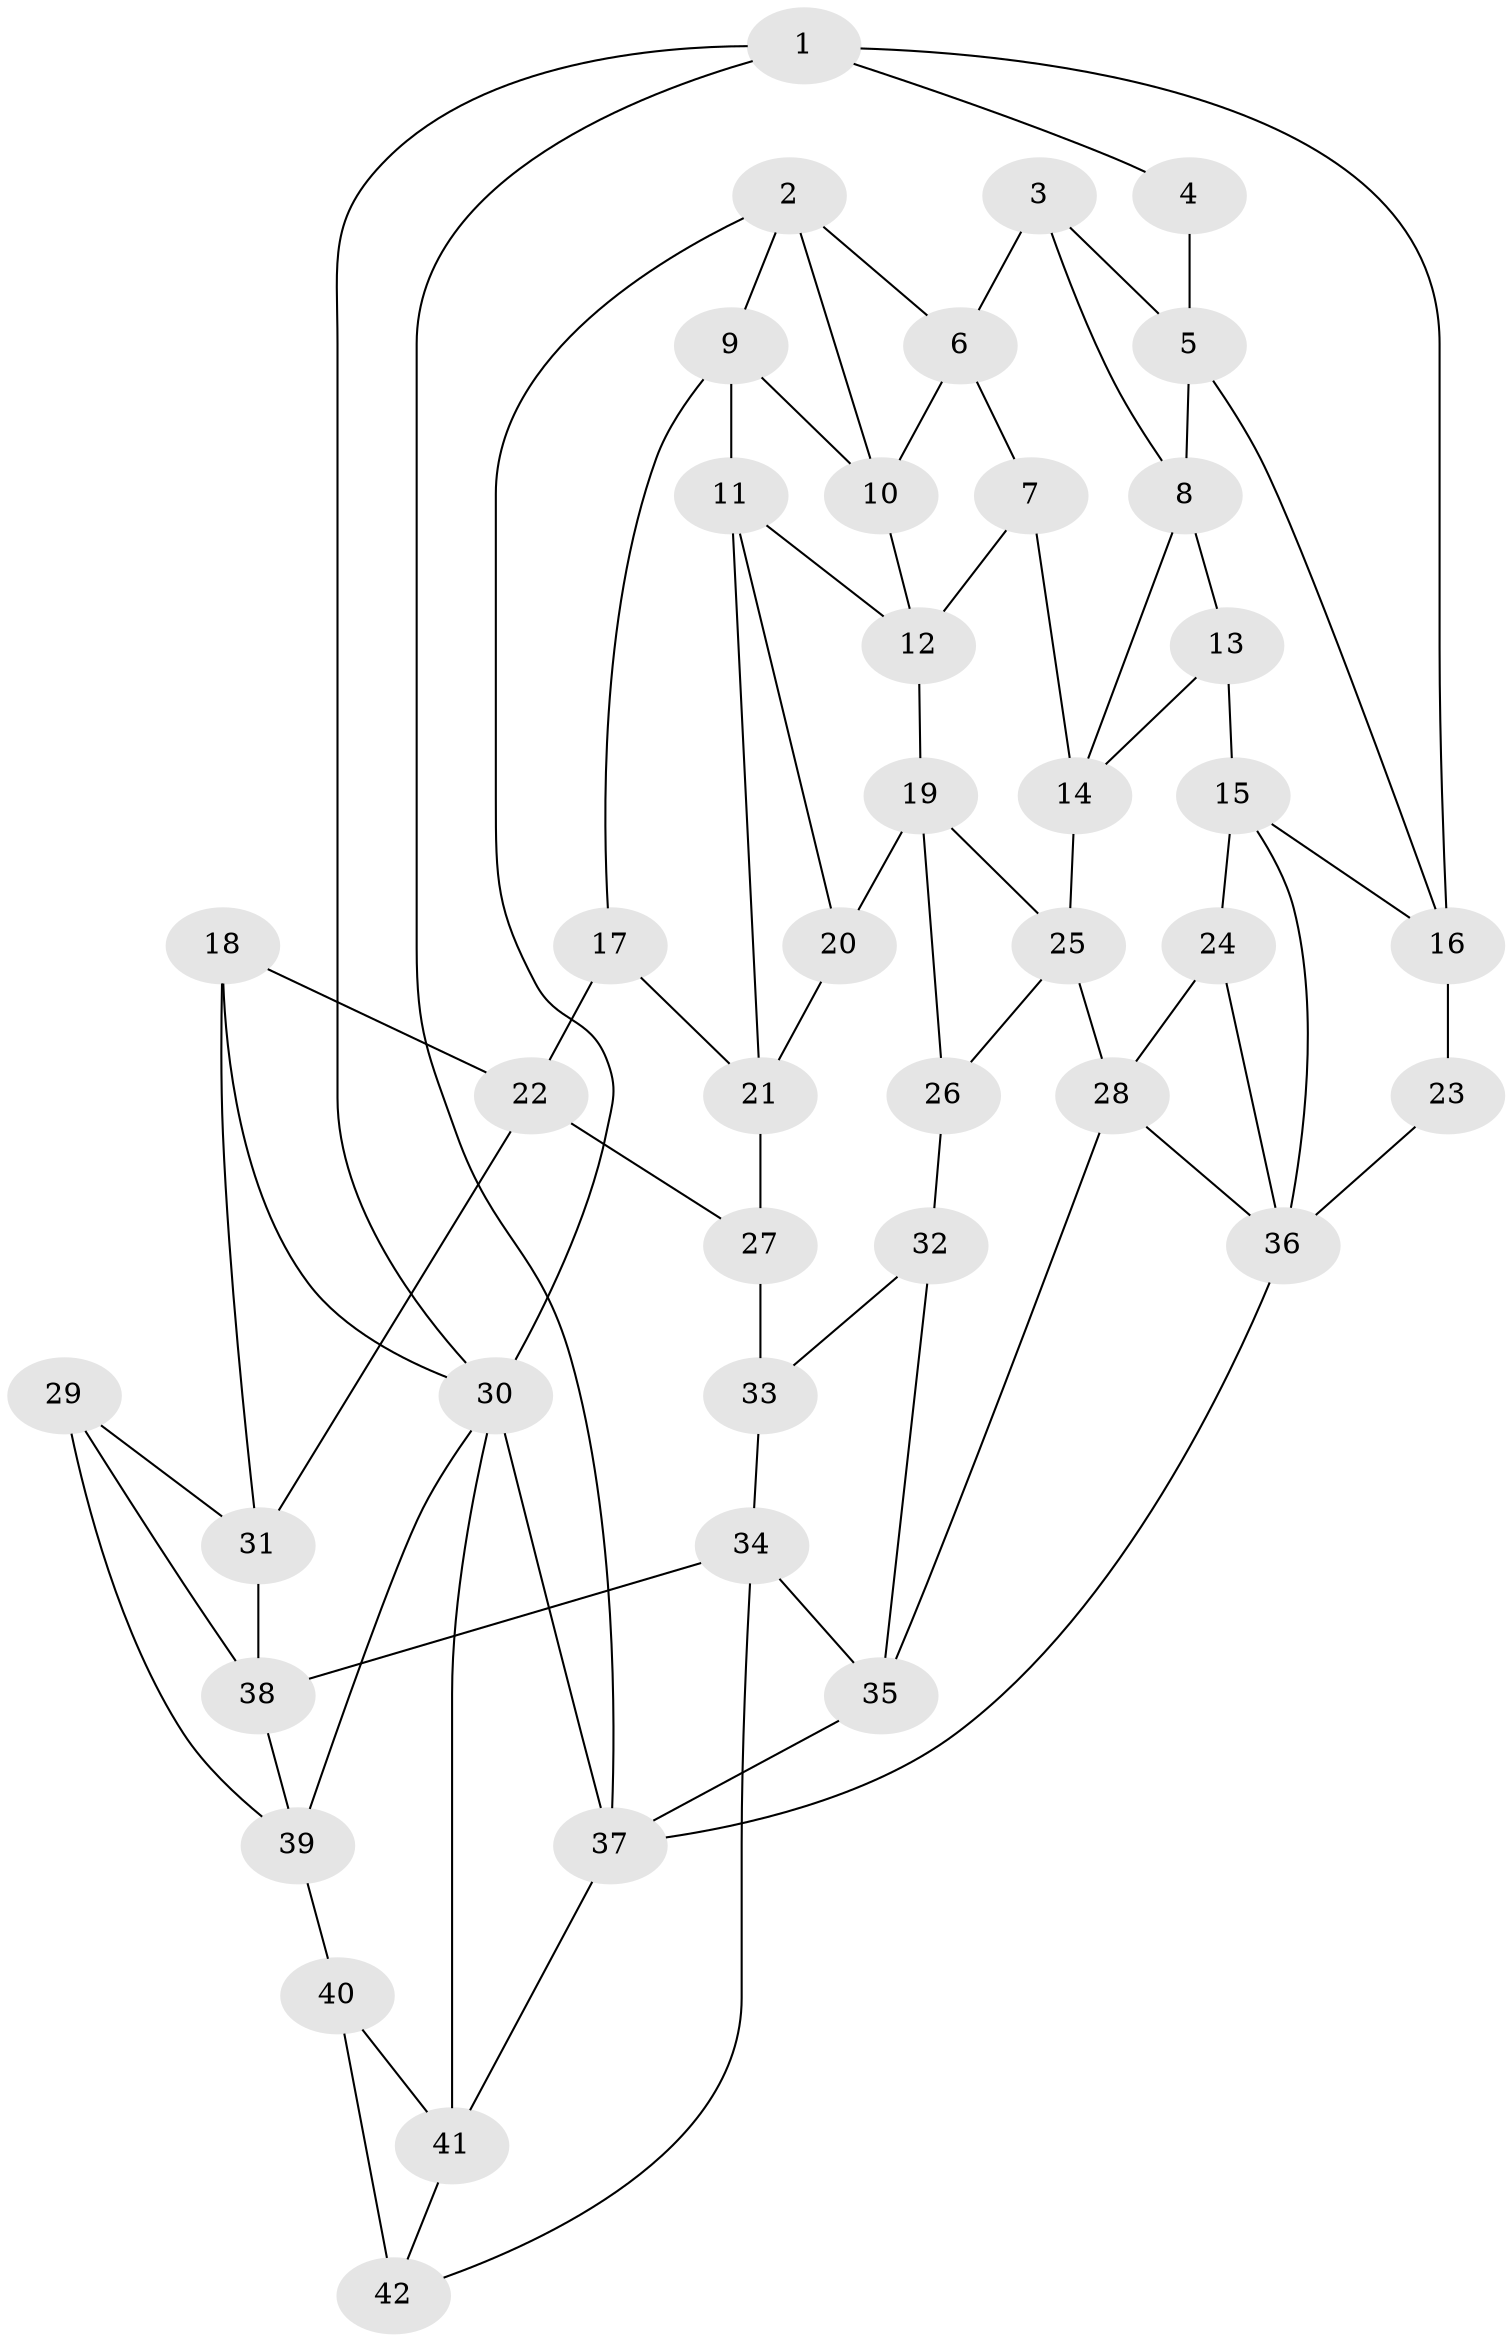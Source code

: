 // original degree distribution, {3: 0.023809523809523808, 5: 0.47619047619047616, 6: 0.23809523809523808, 4: 0.2619047619047619}
// Generated by graph-tools (version 1.1) at 2025/03/03/09/25 03:03:25]
// undirected, 42 vertices, 77 edges
graph export_dot {
graph [start="1"]
  node [color=gray90,style=filled];
  1;
  2;
  3;
  4;
  5;
  6;
  7;
  8;
  9;
  10;
  11;
  12;
  13;
  14;
  15;
  16;
  17;
  18;
  19;
  20;
  21;
  22;
  23;
  24;
  25;
  26;
  27;
  28;
  29;
  30;
  31;
  32;
  33;
  34;
  35;
  36;
  37;
  38;
  39;
  40;
  41;
  42;
  1 -- 4 [weight=1.0];
  1 -- 16 [weight=1.0];
  1 -- 30 [weight=1.0];
  1 -- 37 [weight=1.0];
  2 -- 6 [weight=1.0];
  2 -- 9 [weight=1.0];
  2 -- 10 [weight=1.0];
  2 -- 30 [weight=1.0];
  3 -- 5 [weight=1.0];
  3 -- 6 [weight=1.0];
  3 -- 8 [weight=1.0];
  4 -- 5 [weight=1.0];
  5 -- 8 [weight=1.0];
  5 -- 16 [weight=1.0];
  6 -- 7 [weight=1.0];
  6 -- 10 [weight=1.0];
  7 -- 12 [weight=1.0];
  7 -- 14 [weight=1.0];
  8 -- 13 [weight=1.0];
  8 -- 14 [weight=1.0];
  9 -- 10 [weight=1.0];
  9 -- 11 [weight=1.0];
  9 -- 17 [weight=1.0];
  10 -- 12 [weight=1.0];
  11 -- 12 [weight=1.0];
  11 -- 20 [weight=1.0];
  11 -- 21 [weight=1.0];
  12 -- 19 [weight=1.0];
  13 -- 14 [weight=1.0];
  13 -- 15 [weight=1.0];
  14 -- 25 [weight=1.0];
  15 -- 16 [weight=1.0];
  15 -- 24 [weight=1.0];
  15 -- 36 [weight=1.0];
  16 -- 23 [weight=1.0];
  17 -- 21 [weight=1.0];
  17 -- 22 [weight=1.0];
  18 -- 22 [weight=1.0];
  18 -- 30 [weight=1.0];
  18 -- 31 [weight=1.0];
  19 -- 20 [weight=1.0];
  19 -- 25 [weight=1.0];
  19 -- 26 [weight=1.0];
  20 -- 21 [weight=1.0];
  21 -- 27 [weight=1.0];
  22 -- 27 [weight=1.0];
  22 -- 31 [weight=1.0];
  23 -- 36 [weight=2.0];
  24 -- 28 [weight=1.0];
  24 -- 36 [weight=1.0];
  25 -- 26 [weight=1.0];
  25 -- 28 [weight=1.0];
  26 -- 32 [weight=2.0];
  27 -- 33 [weight=2.0];
  28 -- 35 [weight=1.0];
  28 -- 36 [weight=1.0];
  29 -- 31 [weight=1.0];
  29 -- 38 [weight=1.0];
  29 -- 39 [weight=1.0];
  30 -- 37 [weight=1.0];
  30 -- 39 [weight=1.0];
  30 -- 41 [weight=1.0];
  31 -- 38 [weight=1.0];
  32 -- 33 [weight=1.0];
  32 -- 35 [weight=1.0];
  33 -- 34 [weight=1.0];
  34 -- 35 [weight=1.0];
  34 -- 38 [weight=1.0];
  34 -- 42 [weight=1.0];
  35 -- 37 [weight=1.0];
  36 -- 37 [weight=1.0];
  37 -- 41 [weight=1.0];
  38 -- 39 [weight=1.0];
  39 -- 40 [weight=1.0];
  40 -- 41 [weight=1.0];
  40 -- 42 [weight=2.0];
  41 -- 42 [weight=1.0];
}
